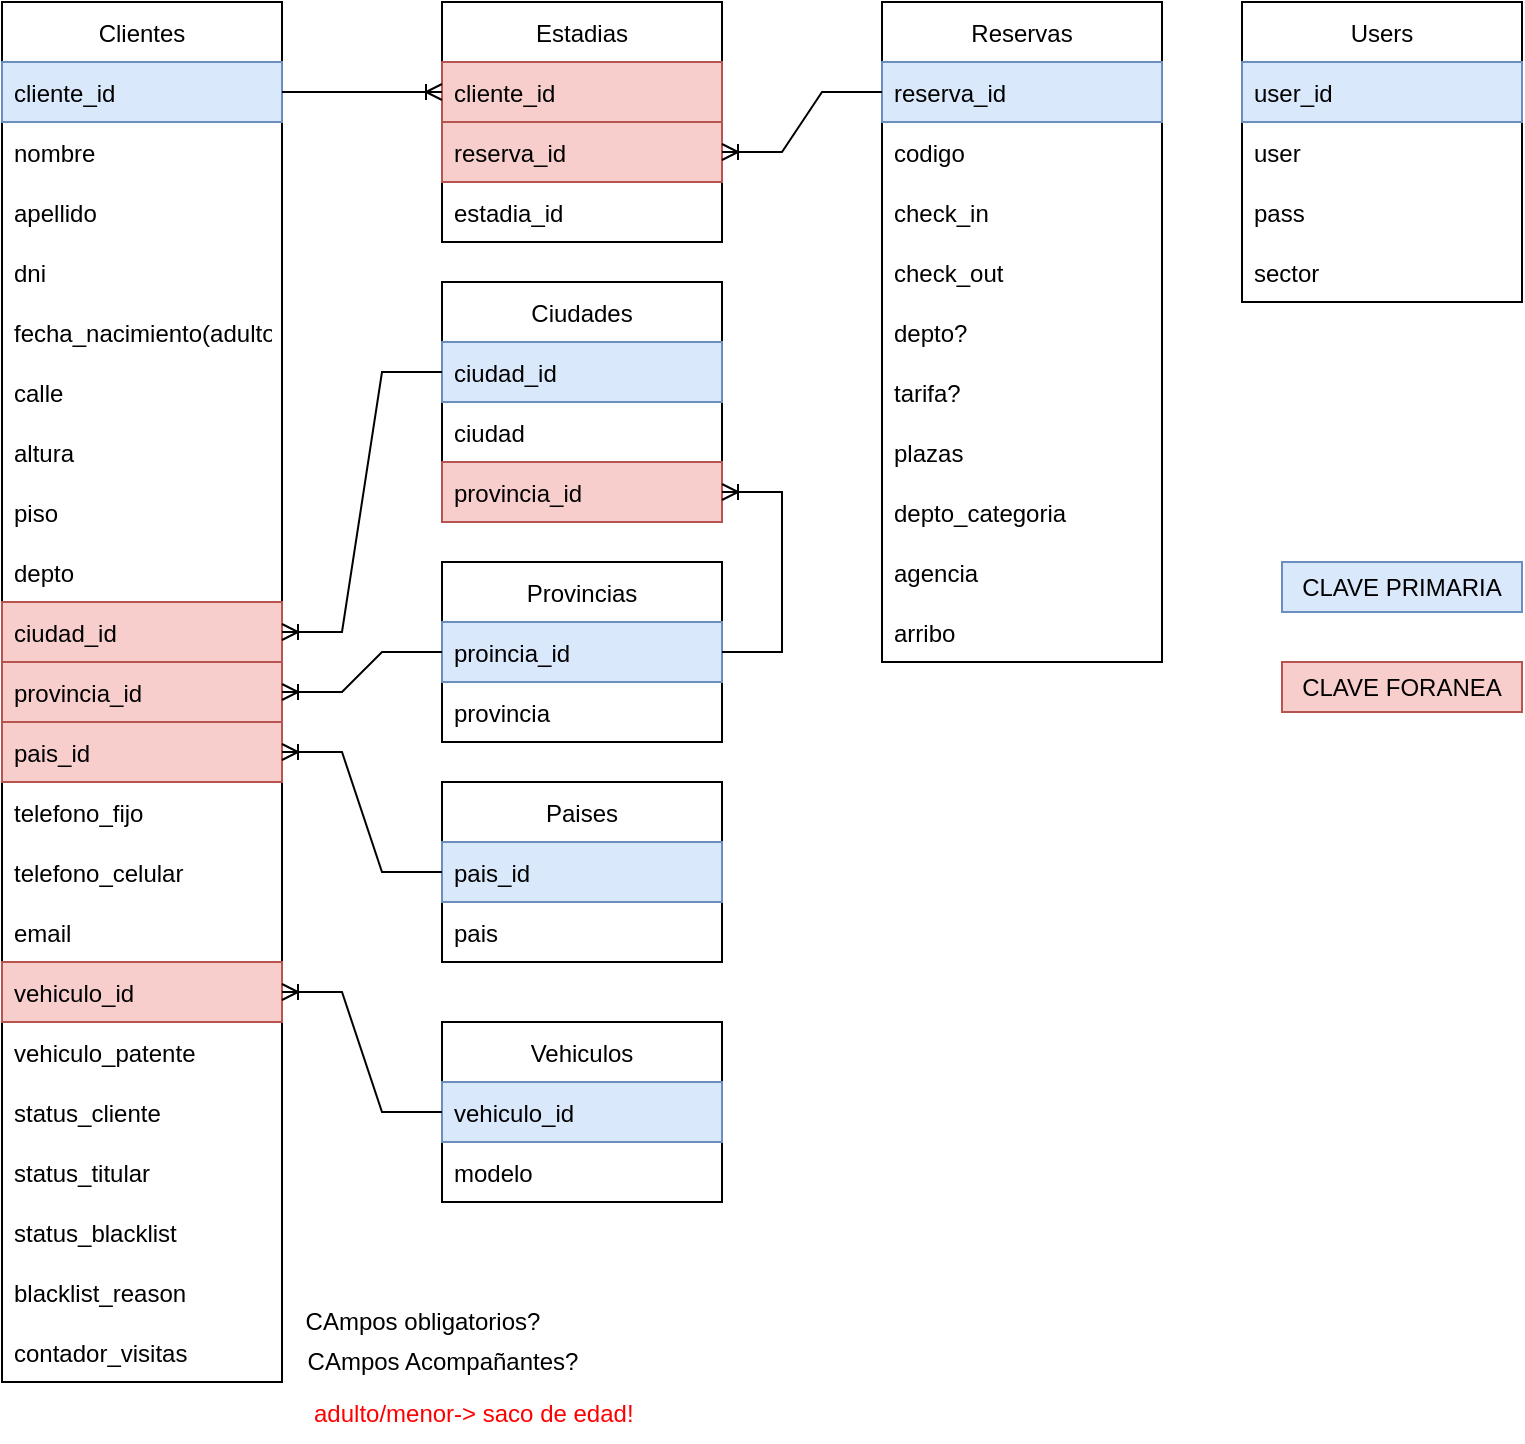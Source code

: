 <mxfile version="16.2.7" type="github" pages="4">
  <diagram id="3-4cgfK8jJckpKzX2dAv" name="DB">
    <mxGraphModel dx="1422" dy="757" grid="1" gridSize="10" guides="1" tooltips="1" connect="1" arrows="1" fold="1" page="1" pageScale="1" pageWidth="827" pageHeight="1169" math="0" shadow="0">
      <root>
        <mxCell id="U2Fqf7ln3tG26uPg-tsL-0" />
        <mxCell id="U2Fqf7ln3tG26uPg-tsL-1" parent="U2Fqf7ln3tG26uPg-tsL-0" />
        <mxCell id="U2Fqf7ln3tG26uPg-tsL-2" value="Users" style="swimlane;fontStyle=0;childLayout=stackLayout;horizontal=1;startSize=30;horizontalStack=0;resizeParent=1;resizeParentMax=0;resizeLast=0;collapsible=1;marginBottom=0;" vertex="1" parent="U2Fqf7ln3tG26uPg-tsL-1">
          <mxGeometry x="660" y="40" width="140" height="150" as="geometry" />
        </mxCell>
        <mxCell id="U2Fqf7ln3tG26uPg-tsL-3" value="user_id" style="text;strokeColor=#6c8ebf;fillColor=#dae8fc;align=left;verticalAlign=middle;spacingLeft=4;spacingRight=4;overflow=hidden;points=[[0,0.5],[1,0.5]];portConstraint=eastwest;rotatable=0;" vertex="1" parent="U2Fqf7ln3tG26uPg-tsL-2">
          <mxGeometry y="30" width="140" height="30" as="geometry" />
        </mxCell>
        <mxCell id="U2Fqf7ln3tG26uPg-tsL-4" value="user" style="text;strokeColor=none;fillColor=none;align=left;verticalAlign=middle;spacingLeft=4;spacingRight=4;overflow=hidden;points=[[0,0.5],[1,0.5]];portConstraint=eastwest;rotatable=0;" vertex="1" parent="U2Fqf7ln3tG26uPg-tsL-2">
          <mxGeometry y="60" width="140" height="30" as="geometry" />
        </mxCell>
        <mxCell id="U2Fqf7ln3tG26uPg-tsL-5" value="pass" style="text;strokeColor=none;fillColor=none;align=left;verticalAlign=middle;spacingLeft=4;spacingRight=4;overflow=hidden;points=[[0,0.5],[1,0.5]];portConstraint=eastwest;rotatable=0;" vertex="1" parent="U2Fqf7ln3tG26uPg-tsL-2">
          <mxGeometry y="90" width="140" height="30" as="geometry" />
        </mxCell>
        <mxCell id="U2Fqf7ln3tG26uPg-tsL-6" value="sector" style="text;strokeColor=none;fillColor=none;align=left;verticalAlign=middle;spacingLeft=4;spacingRight=4;overflow=hidden;points=[[0,0.5],[1,0.5]];portConstraint=eastwest;rotatable=0;" vertex="1" parent="U2Fqf7ln3tG26uPg-tsL-2">
          <mxGeometry y="120" width="140" height="30" as="geometry" />
        </mxCell>
        <mxCell id="U2Fqf7ln3tG26uPg-tsL-7" value="Reservas" style="swimlane;fontStyle=0;childLayout=stackLayout;horizontal=1;startSize=30;horizontalStack=0;resizeParent=1;resizeParentMax=0;resizeLast=0;collapsible=1;marginBottom=0;" vertex="1" parent="U2Fqf7ln3tG26uPg-tsL-1">
          <mxGeometry x="480" y="40" width="140" height="330" as="geometry" />
        </mxCell>
        <mxCell id="U2Fqf7ln3tG26uPg-tsL-8" value="reserva_id" style="text;strokeColor=#6c8ebf;fillColor=#dae8fc;align=left;verticalAlign=middle;spacingLeft=4;spacingRight=4;overflow=hidden;points=[[0,0.5],[1,0.5]];portConstraint=eastwest;rotatable=0;" vertex="1" parent="U2Fqf7ln3tG26uPg-tsL-7">
          <mxGeometry y="30" width="140" height="30" as="geometry" />
        </mxCell>
        <mxCell id="U2Fqf7ln3tG26uPg-tsL-9" value="codigo" style="text;strokeColor=none;fillColor=none;align=left;verticalAlign=middle;spacingLeft=4;spacingRight=4;overflow=hidden;points=[[0,0.5],[1,0.5]];portConstraint=eastwest;rotatable=0;" vertex="1" parent="U2Fqf7ln3tG26uPg-tsL-7">
          <mxGeometry y="60" width="140" height="30" as="geometry" />
        </mxCell>
        <mxCell id="U2Fqf7ln3tG26uPg-tsL-10" value="check_in" style="text;strokeColor=none;fillColor=none;align=left;verticalAlign=middle;spacingLeft=4;spacingRight=4;overflow=hidden;points=[[0,0.5],[1,0.5]];portConstraint=eastwest;rotatable=0;" vertex="1" parent="U2Fqf7ln3tG26uPg-tsL-7">
          <mxGeometry y="90" width="140" height="30" as="geometry" />
        </mxCell>
        <mxCell id="U2Fqf7ln3tG26uPg-tsL-11" value="check_out" style="text;strokeColor=none;fillColor=none;align=left;verticalAlign=middle;spacingLeft=4;spacingRight=4;overflow=hidden;points=[[0,0.5],[1,0.5]];portConstraint=eastwest;rotatable=0;" vertex="1" parent="U2Fqf7ln3tG26uPg-tsL-7">
          <mxGeometry y="120" width="140" height="30" as="geometry" />
        </mxCell>
        <mxCell id="U2Fqf7ln3tG26uPg-tsL-12" value="depto?" style="text;strokeColor=none;fillColor=none;align=left;verticalAlign=middle;spacingLeft=4;spacingRight=4;overflow=hidden;points=[[0,0.5],[1,0.5]];portConstraint=eastwest;rotatable=0;" vertex="1" parent="U2Fqf7ln3tG26uPg-tsL-7">
          <mxGeometry y="150" width="140" height="30" as="geometry" />
        </mxCell>
        <mxCell id="U2Fqf7ln3tG26uPg-tsL-13" value="tarifa?" style="text;strokeColor=none;fillColor=none;align=left;verticalAlign=middle;spacingLeft=4;spacingRight=4;overflow=hidden;points=[[0,0.5],[1,0.5]];portConstraint=eastwest;rotatable=0;" vertex="1" parent="U2Fqf7ln3tG26uPg-tsL-7">
          <mxGeometry y="180" width="140" height="30" as="geometry" />
        </mxCell>
        <mxCell id="U2Fqf7ln3tG26uPg-tsL-14" value="plazas" style="text;strokeColor=none;fillColor=none;align=left;verticalAlign=middle;spacingLeft=4;spacingRight=4;overflow=hidden;points=[[0,0.5],[1,0.5]];portConstraint=eastwest;rotatable=0;" vertex="1" parent="U2Fqf7ln3tG26uPg-tsL-7">
          <mxGeometry y="210" width="140" height="30" as="geometry" />
        </mxCell>
        <mxCell id="U2Fqf7ln3tG26uPg-tsL-15" value="depto_categoria" style="text;strokeColor=none;fillColor=none;align=left;verticalAlign=middle;spacingLeft=4;spacingRight=4;overflow=hidden;points=[[0,0.5],[1,0.5]];portConstraint=eastwest;rotatable=0;" vertex="1" parent="U2Fqf7ln3tG26uPg-tsL-7">
          <mxGeometry y="240" width="140" height="30" as="geometry" />
        </mxCell>
        <mxCell id="U2Fqf7ln3tG26uPg-tsL-16" value="agencia" style="text;strokeColor=none;fillColor=none;align=left;verticalAlign=middle;spacingLeft=4;spacingRight=4;overflow=hidden;points=[[0,0.5],[1,0.5]];portConstraint=eastwest;rotatable=0;" vertex="1" parent="U2Fqf7ln3tG26uPg-tsL-7">
          <mxGeometry y="270" width="140" height="30" as="geometry" />
        </mxCell>
        <mxCell id="U2Fqf7ln3tG26uPg-tsL-17" value="arribo" style="text;strokeColor=none;fillColor=none;align=left;verticalAlign=middle;spacingLeft=4;spacingRight=4;overflow=hidden;points=[[0,0.5],[1,0.5]];portConstraint=eastwest;rotatable=0;" vertex="1" parent="U2Fqf7ln3tG26uPg-tsL-7">
          <mxGeometry y="300" width="140" height="30" as="geometry" />
        </mxCell>
        <mxCell id="U2Fqf7ln3tG26uPg-tsL-18" value="Clientes" style="swimlane;fontStyle=0;childLayout=stackLayout;horizontal=1;startSize=30;horizontalStack=0;resizeParent=1;resizeParentMax=0;resizeLast=0;collapsible=1;marginBottom=0;" vertex="1" parent="U2Fqf7ln3tG26uPg-tsL-1">
          <mxGeometry x="40" y="40" width="140" height="690" as="geometry" />
        </mxCell>
        <mxCell id="U2Fqf7ln3tG26uPg-tsL-19" value="cliente_id" style="text;strokeColor=#6c8ebf;fillColor=#dae8fc;align=left;verticalAlign=middle;spacingLeft=4;spacingRight=4;overflow=hidden;points=[[0,0.5],[1,0.5]];portConstraint=eastwest;rotatable=0;" vertex="1" parent="U2Fqf7ln3tG26uPg-tsL-18">
          <mxGeometry y="30" width="140" height="30" as="geometry" />
        </mxCell>
        <mxCell id="U2Fqf7ln3tG26uPg-tsL-20" value="nombre" style="text;strokeColor=none;fillColor=none;align=left;verticalAlign=middle;spacingLeft=4;spacingRight=4;overflow=hidden;points=[[0,0.5],[1,0.5]];portConstraint=eastwest;rotatable=0;" vertex="1" parent="U2Fqf7ln3tG26uPg-tsL-18">
          <mxGeometry y="60" width="140" height="30" as="geometry" />
        </mxCell>
        <mxCell id="U2Fqf7ln3tG26uPg-tsL-21" value="apellido" style="text;strokeColor=none;fillColor=none;align=left;verticalAlign=middle;spacingLeft=4;spacingRight=4;overflow=hidden;points=[[0,0.5],[1,0.5]];portConstraint=eastwest;rotatable=0;" vertex="1" parent="U2Fqf7ln3tG26uPg-tsL-18">
          <mxGeometry y="90" width="140" height="30" as="geometry" />
        </mxCell>
        <mxCell id="U2Fqf7ln3tG26uPg-tsL-22" value="dni" style="text;strokeColor=none;fillColor=none;align=left;verticalAlign=middle;spacingLeft=4;spacingRight=4;overflow=hidden;points=[[0,0.5],[1,0.5]];portConstraint=eastwest;rotatable=0;" vertex="1" parent="U2Fqf7ln3tG26uPg-tsL-18">
          <mxGeometry y="120" width="140" height="30" as="geometry" />
        </mxCell>
        <mxCell id="U2Fqf7ln3tG26uPg-tsL-23" value="fecha_nacimiento(adulto/menor)" style="text;strokeColor=none;fillColor=none;align=left;verticalAlign=middle;spacingLeft=4;spacingRight=4;overflow=hidden;points=[[0,0.5],[1,0.5]];portConstraint=eastwest;rotatable=0;" vertex="1" parent="U2Fqf7ln3tG26uPg-tsL-18">
          <mxGeometry y="150" width="140" height="30" as="geometry" />
        </mxCell>
        <mxCell id="U2Fqf7ln3tG26uPg-tsL-24" value="calle" style="text;strokeColor=none;fillColor=none;align=left;verticalAlign=middle;spacingLeft=4;spacingRight=4;overflow=hidden;points=[[0,0.5],[1,0.5]];portConstraint=eastwest;rotatable=0;" vertex="1" parent="U2Fqf7ln3tG26uPg-tsL-18">
          <mxGeometry y="180" width="140" height="30" as="geometry" />
        </mxCell>
        <mxCell id="U2Fqf7ln3tG26uPg-tsL-25" value="altura" style="text;strokeColor=none;fillColor=none;align=left;verticalAlign=middle;spacingLeft=4;spacingRight=4;overflow=hidden;points=[[0,0.5],[1,0.5]];portConstraint=eastwest;rotatable=0;" vertex="1" parent="U2Fqf7ln3tG26uPg-tsL-18">
          <mxGeometry y="210" width="140" height="30" as="geometry" />
        </mxCell>
        <mxCell id="U2Fqf7ln3tG26uPg-tsL-26" value="piso" style="text;strokeColor=none;fillColor=none;align=left;verticalAlign=middle;spacingLeft=4;spacingRight=4;overflow=hidden;points=[[0,0.5],[1,0.5]];portConstraint=eastwest;rotatable=0;" vertex="1" parent="U2Fqf7ln3tG26uPg-tsL-18">
          <mxGeometry y="240" width="140" height="30" as="geometry" />
        </mxCell>
        <mxCell id="U2Fqf7ln3tG26uPg-tsL-27" value="depto" style="text;strokeColor=none;fillColor=none;align=left;verticalAlign=middle;spacingLeft=4;spacingRight=4;overflow=hidden;points=[[0,0.5],[1,0.5]];portConstraint=eastwest;rotatable=0;" vertex="1" parent="U2Fqf7ln3tG26uPg-tsL-18">
          <mxGeometry y="270" width="140" height="30" as="geometry" />
        </mxCell>
        <mxCell id="U2Fqf7ln3tG26uPg-tsL-28" value="ciudad_id" style="text;strokeColor=#b85450;fillColor=#f8cecc;align=left;verticalAlign=middle;spacingLeft=4;spacingRight=4;overflow=hidden;points=[[0,0.5],[1,0.5]];portConstraint=eastwest;rotatable=0;" vertex="1" parent="U2Fqf7ln3tG26uPg-tsL-18">
          <mxGeometry y="300" width="140" height="30" as="geometry" />
        </mxCell>
        <mxCell id="U2Fqf7ln3tG26uPg-tsL-29" value="provincia_id" style="text;strokeColor=#b85450;fillColor=#f8cecc;align=left;verticalAlign=middle;spacingLeft=4;spacingRight=4;overflow=hidden;points=[[0,0.5],[1,0.5]];portConstraint=eastwest;rotatable=0;" vertex="1" parent="U2Fqf7ln3tG26uPg-tsL-18">
          <mxGeometry y="330" width="140" height="30" as="geometry" />
        </mxCell>
        <mxCell id="U2Fqf7ln3tG26uPg-tsL-30" value="pais_id" style="text;strokeColor=#b85450;fillColor=#f8cecc;align=left;verticalAlign=middle;spacingLeft=4;spacingRight=4;overflow=hidden;points=[[0,0.5],[1,0.5]];portConstraint=eastwest;rotatable=0;" vertex="1" parent="U2Fqf7ln3tG26uPg-tsL-18">
          <mxGeometry y="360" width="140" height="30" as="geometry" />
        </mxCell>
        <mxCell id="U2Fqf7ln3tG26uPg-tsL-31" value="telefono_fijo" style="text;strokeColor=none;fillColor=none;align=left;verticalAlign=middle;spacingLeft=4;spacingRight=4;overflow=hidden;points=[[0,0.5],[1,0.5]];portConstraint=eastwest;rotatable=0;" vertex="1" parent="U2Fqf7ln3tG26uPg-tsL-18">
          <mxGeometry y="390" width="140" height="30" as="geometry" />
        </mxCell>
        <mxCell id="U2Fqf7ln3tG26uPg-tsL-32" value="telefono_celular" style="text;strokeColor=none;fillColor=none;align=left;verticalAlign=middle;spacingLeft=4;spacingRight=4;overflow=hidden;points=[[0,0.5],[1,0.5]];portConstraint=eastwest;rotatable=0;" vertex="1" parent="U2Fqf7ln3tG26uPg-tsL-18">
          <mxGeometry y="420" width="140" height="30" as="geometry" />
        </mxCell>
        <mxCell id="U2Fqf7ln3tG26uPg-tsL-33" value="email" style="text;strokeColor=none;fillColor=none;align=left;verticalAlign=middle;spacingLeft=4;spacingRight=4;overflow=hidden;points=[[0,0.5],[1,0.5]];portConstraint=eastwest;rotatable=0;" vertex="1" parent="U2Fqf7ln3tG26uPg-tsL-18">
          <mxGeometry y="450" width="140" height="30" as="geometry" />
        </mxCell>
        <mxCell id="U2Fqf7ln3tG26uPg-tsL-34" value="vehiculo_id" style="text;strokeColor=#b85450;fillColor=#f8cecc;align=left;verticalAlign=middle;spacingLeft=4;spacingRight=4;overflow=hidden;points=[[0,0.5],[1,0.5]];portConstraint=eastwest;rotatable=0;" vertex="1" parent="U2Fqf7ln3tG26uPg-tsL-18">
          <mxGeometry y="480" width="140" height="30" as="geometry" />
        </mxCell>
        <mxCell id="U2Fqf7ln3tG26uPg-tsL-35" value="vehiculo_patente" style="text;strokeColor=none;fillColor=none;align=left;verticalAlign=middle;spacingLeft=4;spacingRight=4;overflow=hidden;points=[[0,0.5],[1,0.5]];portConstraint=eastwest;rotatable=0;" vertex="1" parent="U2Fqf7ln3tG26uPg-tsL-18">
          <mxGeometry y="510" width="140" height="30" as="geometry" />
        </mxCell>
        <mxCell id="2wownA70u9_uN37aSLiX-1" value="status_cliente" style="text;strokeColor=none;fillColor=none;align=left;verticalAlign=middle;spacingLeft=4;spacingRight=4;overflow=hidden;points=[[0,0.5],[1,0.5]];portConstraint=eastwest;rotatable=0;fontColor=#000000;" vertex="1" parent="U2Fqf7ln3tG26uPg-tsL-18">
          <mxGeometry y="540" width="140" height="30" as="geometry" />
        </mxCell>
        <mxCell id="U2Fqf7ln3tG26uPg-tsL-36" value="status_titular" style="text;align=left;verticalAlign=middle;spacingLeft=4;spacingRight=4;overflow=hidden;points=[[0,0.5],[1,0.5]];portConstraint=eastwest;rotatable=0;fontColor=#000000;" vertex="1" parent="U2Fqf7ln3tG26uPg-tsL-18">
          <mxGeometry y="570" width="140" height="30" as="geometry" />
        </mxCell>
        <mxCell id="2wownA70u9_uN37aSLiX-2" value="status_blacklist" style="text;strokeColor=none;fillColor=none;align=left;verticalAlign=middle;spacingLeft=4;spacingRight=4;overflow=hidden;points=[[0,0.5],[1,0.5]];portConstraint=eastwest;rotatable=0;fontColor=#000000;" vertex="1" parent="U2Fqf7ln3tG26uPg-tsL-18">
          <mxGeometry y="600" width="140" height="30" as="geometry" />
        </mxCell>
        <mxCell id="2wownA70u9_uN37aSLiX-3" value="blacklist_reason" style="text;strokeColor=none;fillColor=none;align=left;verticalAlign=middle;spacingLeft=4;spacingRight=4;overflow=hidden;points=[[0,0.5],[1,0.5]];portConstraint=eastwest;rotatable=0;fontColor=#000000;" vertex="1" parent="U2Fqf7ln3tG26uPg-tsL-18">
          <mxGeometry y="630" width="140" height="30" as="geometry" />
        </mxCell>
        <mxCell id="U2Fqf7ln3tG26uPg-tsL-37" value="contador_visitas" style="text;strokeColor=none;fillColor=none;align=left;verticalAlign=middle;spacingLeft=4;spacingRight=4;overflow=hidden;points=[[0,0.5],[1,0.5]];portConstraint=eastwest;rotatable=0;fontColor=#000000;" vertex="1" parent="U2Fqf7ln3tG26uPg-tsL-18">
          <mxGeometry y="660" width="140" height="30" as="geometry" />
        </mxCell>
        <mxCell id="U2Fqf7ln3tG26uPg-tsL-38" value="Estadias" style="swimlane;fontStyle=0;childLayout=stackLayout;horizontal=1;startSize=30;horizontalStack=0;resizeParent=1;resizeParentMax=0;resizeLast=0;collapsible=1;marginBottom=0;" vertex="1" parent="U2Fqf7ln3tG26uPg-tsL-1">
          <mxGeometry x="260" y="40" width="140" height="120" as="geometry" />
        </mxCell>
        <mxCell id="U2Fqf7ln3tG26uPg-tsL-39" value="cliente_id" style="text;strokeColor=#b85450;fillColor=#f8cecc;align=left;verticalAlign=middle;spacingLeft=4;spacingRight=4;overflow=hidden;points=[[0,0.5],[1,0.5]];portConstraint=eastwest;rotatable=0;" vertex="1" parent="U2Fqf7ln3tG26uPg-tsL-38">
          <mxGeometry y="30" width="140" height="30" as="geometry" />
        </mxCell>
        <mxCell id="U2Fqf7ln3tG26uPg-tsL-40" value="reserva_id" style="text;strokeColor=#b85450;fillColor=#f8cecc;align=left;verticalAlign=middle;spacingLeft=4;spacingRight=4;overflow=hidden;points=[[0,0.5],[1,0.5]];portConstraint=eastwest;rotatable=0;" vertex="1" parent="U2Fqf7ln3tG26uPg-tsL-38">
          <mxGeometry y="60" width="140" height="30" as="geometry" />
        </mxCell>
        <mxCell id="U2Fqf7ln3tG26uPg-tsL-41" value="estadia_id" style="text;strokeColor=none;fillColor=none;align=left;verticalAlign=middle;spacingLeft=4;spacingRight=4;overflow=hidden;points=[[0,0.5],[1,0.5]];portConstraint=eastwest;rotatable=0;dashed=1;labelBorderColor=none;" vertex="1" parent="U2Fqf7ln3tG26uPg-tsL-38">
          <mxGeometry y="90" width="140" height="30" as="geometry" />
        </mxCell>
        <mxCell id="U2Fqf7ln3tG26uPg-tsL-42" value="" style="edgeStyle=entityRelationEdgeStyle;fontSize=12;html=1;endArrow=ERoneToMany;rounded=0;" edge="1" parent="U2Fqf7ln3tG26uPg-tsL-1" source="U2Fqf7ln3tG26uPg-tsL-8" target="U2Fqf7ln3tG26uPg-tsL-40">
          <mxGeometry width="100" height="100" relative="1" as="geometry">
            <mxPoint x="490" y="630" as="sourcePoint" />
            <mxPoint x="590" y="530" as="targetPoint" />
          </mxGeometry>
        </mxCell>
        <mxCell id="U2Fqf7ln3tG26uPg-tsL-43" value="" style="edgeStyle=entityRelationEdgeStyle;fontSize=12;html=1;endArrow=ERoneToMany;rounded=0;" edge="1" parent="U2Fqf7ln3tG26uPg-tsL-1" source="U2Fqf7ln3tG26uPg-tsL-19" target="U2Fqf7ln3tG26uPg-tsL-39">
          <mxGeometry width="100" height="100" relative="1" as="geometry">
            <mxPoint x="280" y="600" as="sourcePoint" />
            <mxPoint x="330" y="480" as="targetPoint" />
          </mxGeometry>
        </mxCell>
        <mxCell id="U2Fqf7ln3tG26uPg-tsL-44" value="Vehiculos" style="swimlane;fontStyle=0;childLayout=stackLayout;horizontal=1;startSize=30;horizontalStack=0;resizeParent=1;resizeParentMax=0;resizeLast=0;collapsible=1;marginBottom=0;labelBorderColor=none;fontColor=#000000;strokeColor=default;fillColor=none;" vertex="1" parent="U2Fqf7ln3tG26uPg-tsL-1">
          <mxGeometry x="260" y="550" width="140" height="90" as="geometry" />
        </mxCell>
        <mxCell id="U2Fqf7ln3tG26uPg-tsL-45" value="vehiculo_id" style="text;strokeColor=#6c8ebf;fillColor=#dae8fc;align=left;verticalAlign=middle;spacingLeft=4;spacingRight=4;overflow=hidden;points=[[0,0.5],[1,0.5]];portConstraint=eastwest;rotatable=0;labelBorderColor=none;" vertex="1" parent="U2Fqf7ln3tG26uPg-tsL-44">
          <mxGeometry y="30" width="140" height="30" as="geometry" />
        </mxCell>
        <mxCell id="U2Fqf7ln3tG26uPg-tsL-46" value="modelo" style="text;strokeColor=none;fillColor=none;align=left;verticalAlign=middle;spacingLeft=4;spacingRight=4;overflow=hidden;points=[[0,0.5],[1,0.5]];portConstraint=eastwest;rotatable=0;labelBorderColor=none;fontColor=#000000;" vertex="1" parent="U2Fqf7ln3tG26uPg-tsL-44">
          <mxGeometry y="60" width="140" height="30" as="geometry" />
        </mxCell>
        <mxCell id="U2Fqf7ln3tG26uPg-tsL-47" value="Paises" style="swimlane;fontStyle=0;childLayout=stackLayout;horizontal=1;startSize=30;horizontalStack=0;resizeParent=1;resizeParentMax=0;resizeLast=0;collapsible=1;marginBottom=0;labelBorderColor=none;fontColor=#000000;strokeColor=default;fillColor=none;" vertex="1" parent="U2Fqf7ln3tG26uPg-tsL-1">
          <mxGeometry x="260" y="430" width="140" height="90" as="geometry" />
        </mxCell>
        <mxCell id="U2Fqf7ln3tG26uPg-tsL-48" value="pais_id    " style="text;strokeColor=#6c8ebf;fillColor=#dae8fc;align=left;verticalAlign=middle;spacingLeft=4;spacingRight=4;overflow=hidden;points=[[0,0.5],[1,0.5]];portConstraint=eastwest;rotatable=0;labelBorderColor=none;" vertex="1" parent="U2Fqf7ln3tG26uPg-tsL-47">
          <mxGeometry y="30" width="140" height="30" as="geometry" />
        </mxCell>
        <mxCell id="U2Fqf7ln3tG26uPg-tsL-49" value="pais" style="text;strokeColor=none;fillColor=none;align=left;verticalAlign=middle;spacingLeft=4;spacingRight=4;overflow=hidden;points=[[0,0.5],[1,0.5]];portConstraint=eastwest;rotatable=0;labelBorderColor=none;fontColor=#000000;" vertex="1" parent="U2Fqf7ln3tG26uPg-tsL-47">
          <mxGeometry y="60" width="140" height="30" as="geometry" />
        </mxCell>
        <mxCell id="U2Fqf7ln3tG26uPg-tsL-50" value="Provincias" style="swimlane;fontStyle=0;childLayout=stackLayout;horizontal=1;startSize=30;horizontalStack=0;resizeParent=1;resizeParentMax=0;resizeLast=0;collapsible=1;marginBottom=0;labelBorderColor=none;fontColor=#000000;strokeColor=default;fillColor=none;" vertex="1" parent="U2Fqf7ln3tG26uPg-tsL-1">
          <mxGeometry x="260" y="320" width="140" height="90" as="geometry" />
        </mxCell>
        <mxCell id="U2Fqf7ln3tG26uPg-tsL-51" value="proincia_id" style="text;strokeColor=#6c8ebf;fillColor=#dae8fc;align=left;verticalAlign=middle;spacingLeft=4;spacingRight=4;overflow=hidden;points=[[0,0.5],[1,0.5]];portConstraint=eastwest;rotatable=0;labelBorderColor=none;" vertex="1" parent="U2Fqf7ln3tG26uPg-tsL-50">
          <mxGeometry y="30" width="140" height="30" as="geometry" />
        </mxCell>
        <mxCell id="U2Fqf7ln3tG26uPg-tsL-52" value="provincia" style="text;strokeColor=none;fillColor=none;align=left;verticalAlign=middle;spacingLeft=4;spacingRight=4;overflow=hidden;points=[[0,0.5],[1,0.5]];portConstraint=eastwest;rotatable=0;labelBorderColor=none;fontColor=#000000;" vertex="1" parent="U2Fqf7ln3tG26uPg-tsL-50">
          <mxGeometry y="60" width="140" height="30" as="geometry" />
        </mxCell>
        <mxCell id="U2Fqf7ln3tG26uPg-tsL-53" value="Ciudades" style="swimlane;fontStyle=0;childLayout=stackLayout;horizontal=1;startSize=30;horizontalStack=0;resizeParent=1;resizeParentMax=0;resizeLast=0;collapsible=1;marginBottom=0;labelBorderColor=none;fontColor=#000000;strokeColor=default;fillColor=none;" vertex="1" parent="U2Fqf7ln3tG26uPg-tsL-1">
          <mxGeometry x="260" y="180" width="140" height="120" as="geometry" />
        </mxCell>
        <mxCell id="U2Fqf7ln3tG26uPg-tsL-54" value="ciudad_id" style="text;strokeColor=#6c8ebf;fillColor=#dae8fc;align=left;verticalAlign=middle;spacingLeft=4;spacingRight=4;overflow=hidden;points=[[0,0.5],[1,0.5]];portConstraint=eastwest;rotatable=0;labelBorderColor=none;" vertex="1" parent="U2Fqf7ln3tG26uPg-tsL-53">
          <mxGeometry y="30" width="140" height="30" as="geometry" />
        </mxCell>
        <mxCell id="U2Fqf7ln3tG26uPg-tsL-55" value="ciudad" style="text;strokeColor=none;fillColor=none;align=left;verticalAlign=middle;spacingLeft=4;spacingRight=4;overflow=hidden;points=[[0,0.5],[1,0.5]];portConstraint=eastwest;rotatable=0;labelBorderColor=none;fontColor=#000000;" vertex="1" parent="U2Fqf7ln3tG26uPg-tsL-53">
          <mxGeometry y="60" width="140" height="30" as="geometry" />
        </mxCell>
        <mxCell id="U2Fqf7ln3tG26uPg-tsL-56" value="provincia_id" style="text;strokeColor=#b85450;fillColor=#f8cecc;align=left;verticalAlign=middle;spacingLeft=4;spacingRight=4;overflow=hidden;points=[[0,0.5],[1,0.5]];portConstraint=eastwest;rotatable=0;labelBorderColor=none;" vertex="1" parent="U2Fqf7ln3tG26uPg-tsL-53">
          <mxGeometry y="90" width="140" height="30" as="geometry" />
        </mxCell>
        <mxCell id="U2Fqf7ln3tG26uPg-tsL-57" value="" style="edgeStyle=entityRelationEdgeStyle;fontSize=12;html=1;endArrow=ERoneToMany;rounded=0;fontColor=#000000;" edge="1" parent="U2Fqf7ln3tG26uPg-tsL-1" source="U2Fqf7ln3tG26uPg-tsL-45" target="U2Fqf7ln3tG26uPg-tsL-34">
          <mxGeometry width="100" height="100" relative="1" as="geometry">
            <mxPoint x="500" y="620" as="sourcePoint" />
            <mxPoint x="220" y="630" as="targetPoint" />
          </mxGeometry>
        </mxCell>
        <mxCell id="U2Fqf7ln3tG26uPg-tsL-58" value="" style="edgeStyle=entityRelationEdgeStyle;fontSize=12;html=1;endArrow=ERoneToMany;rounded=0;fontColor=#000000;" edge="1" parent="U2Fqf7ln3tG26uPg-tsL-1" source="U2Fqf7ln3tG26uPg-tsL-54" target="U2Fqf7ln3tG26uPg-tsL-28">
          <mxGeometry width="100" height="100" relative="1" as="geometry">
            <mxPoint x="410" y="490" as="sourcePoint" />
            <mxPoint x="210" y="190" as="targetPoint" />
          </mxGeometry>
        </mxCell>
        <mxCell id="U2Fqf7ln3tG26uPg-tsL-59" value="" style="edgeStyle=entityRelationEdgeStyle;fontSize=12;html=1;endArrow=ERoneToMany;rounded=0;fontColor=#000000;" edge="1" parent="U2Fqf7ln3tG26uPg-tsL-1" source="U2Fqf7ln3tG26uPg-tsL-51" target="U2Fqf7ln3tG26uPg-tsL-29">
          <mxGeometry width="100" height="100" relative="1" as="geometry">
            <mxPoint x="420" y="500" as="sourcePoint" />
            <mxPoint x="520" y="400" as="targetPoint" />
          </mxGeometry>
        </mxCell>
        <mxCell id="U2Fqf7ln3tG26uPg-tsL-60" value="" style="edgeStyle=entityRelationEdgeStyle;fontSize=12;html=1;endArrow=ERoneToMany;rounded=0;fontColor=#000000;" edge="1" parent="U2Fqf7ln3tG26uPg-tsL-1" source="U2Fqf7ln3tG26uPg-tsL-48" target="U2Fqf7ln3tG26uPg-tsL-30">
          <mxGeometry width="100" height="100" relative="1" as="geometry">
            <mxPoint x="400" y="320" as="sourcePoint" />
            <mxPoint x="500" y="220" as="targetPoint" />
          </mxGeometry>
        </mxCell>
        <mxCell id="U2Fqf7ln3tG26uPg-tsL-61" value="" style="edgeStyle=entityRelationEdgeStyle;fontSize=12;html=1;endArrow=ERoneToMany;rounded=0;fontColor=#000000;" edge="1" parent="U2Fqf7ln3tG26uPg-tsL-1" source="U2Fqf7ln3tG26uPg-tsL-51" target="U2Fqf7ln3tG26uPg-tsL-56">
          <mxGeometry width="100" height="100" relative="1" as="geometry">
            <mxPoint x="414" y="490" as="sourcePoint" />
            <mxPoint x="514" y="390" as="targetPoint" />
          </mxGeometry>
        </mxCell>
        <mxCell id="U2Fqf7ln3tG26uPg-tsL-62" value="CLAVE PRIMARIA" style="rounded=0;whiteSpace=wrap;html=1;labelBorderColor=none;strokeColor=#6c8ebf;fillColor=#dae8fc;" vertex="1" parent="U2Fqf7ln3tG26uPg-tsL-1">
          <mxGeometry x="680" y="320" width="120" height="25" as="geometry" />
        </mxCell>
        <mxCell id="U2Fqf7ln3tG26uPg-tsL-63" value="CLAVE FORANEA" style="rounded=0;whiteSpace=wrap;html=1;labelBorderColor=none;strokeColor=#b85450;fillColor=#f8cecc;" vertex="1" parent="U2Fqf7ln3tG26uPg-tsL-1">
          <mxGeometry x="680" y="370" width="120" height="25" as="geometry" />
        </mxCell>
        <mxCell id="IUY_ys3q2TA0QobvPPys-0" value="&lt;div&gt;CAmpos obligatorios?&lt;/div&gt;" style="text;html=1;align=center;verticalAlign=middle;resizable=0;points=[];autosize=1;strokeColor=none;fillColor=none;fontColor=#000000;" vertex="1" parent="U2Fqf7ln3tG26uPg-tsL-1">
          <mxGeometry x="185" y="690" width="130" height="20" as="geometry" />
        </mxCell>
        <mxCell id="IUY_ys3q2TA0QobvPPys-1" value="&lt;div&gt;CAmpos Acompañantes?&lt;br&gt;&lt;/div&gt;" style="text;html=1;align=center;verticalAlign=middle;resizable=0;points=[];autosize=1;strokeColor=none;fillColor=none;fontColor=#000000;" vertex="1" parent="U2Fqf7ln3tG26uPg-tsL-1">
          <mxGeometry x="185" y="710" width="150" height="20" as="geometry" />
        </mxCell>
        <mxCell id="2wownA70u9_uN37aSLiX-0" value="adulto/menor-&gt; saco de edad!" style="text;strokeColor=none;fillColor=none;align=left;verticalAlign=middle;spacingLeft=4;spacingRight=4;overflow=hidden;points=[[0,0.5],[1,0.5]];portConstraint=eastwest;rotatable=0;fontColor=#FF0000;" vertex="1" parent="U2Fqf7ln3tG26uPg-tsL-1">
          <mxGeometry x="190" y="730" width="200" height="30" as="geometry" />
        </mxCell>
      </root>
    </mxGraphModel>
  </diagram>
  <diagram name="Front End App" id="sKacIuFQmuv5A8hcMuID">
    <mxGraphModel dx="1422" dy="757" grid="1" gridSize="10" guides="1" tooltips="1" connect="1" arrows="1" fold="1" page="1" pageScale="1" pageWidth="827" pageHeight="1169" math="0" shadow="0">
      <root>
        <mxCell id="G8T6By8fVg4Vy6mgL6_T-0" />
        <mxCell id="G8T6By8fVg4Vy6mgL6_T-1" parent="G8T6By8fVg4Vy6mgL6_T-0" />
        <mxCell id="G8T6By8fVg4Vy6mgL6_T-44" style="edgeStyle=orthogonalEdgeStyle;rounded=0;orthogonalLoop=1;jettySize=auto;html=1;exitX=0.5;exitY=1;exitDx=0;exitDy=0;entryX=0.5;entryY=0;entryDx=0;entryDy=0;" edge="1" parent="G8T6By8fVg4Vy6mgL6_T-1" source="G8T6By8fVg4Vy6mgL6_T-4" target="G8T6By8fVg4Vy6mgL6_T-10">
          <mxGeometry relative="1" as="geometry" />
        </mxCell>
        <mxCell id="G8T6By8fVg4Vy6mgL6_T-47" style="edgeStyle=orthogonalEdgeStyle;rounded=0;orthogonalLoop=1;jettySize=auto;html=1;" edge="1" parent="G8T6By8fVg4Vy6mgL6_T-1" source="G8T6By8fVg4Vy6mgL6_T-4">
          <mxGeometry relative="1" as="geometry">
            <mxPoint x="419" y="90" as="targetPoint" />
            <Array as="points">
              <mxPoint x="260" y="165" />
              <mxPoint x="260" y="100" />
            </Array>
          </mxGeometry>
        </mxCell>
        <mxCell id="G8T6By8fVg4Vy6mgL6_T-4" value="&lt;div&gt;User:Cod.Rva&lt;/div&gt;&lt;div&gt;Pass: Apellido&lt;br&gt;&lt;/div&gt;" style="rhombus;whiteSpace=wrap;html=1;" vertex="1" parent="G8T6By8fVg4Vy6mgL6_T-1">
          <mxGeometry x="363.5" y="110" width="111" height="110" as="geometry" />
        </mxCell>
        <mxCell id="G8T6By8fVg4Vy6mgL6_T-43" style="edgeStyle=orthogonalEdgeStyle;rounded=0;orthogonalLoop=1;jettySize=auto;html=1;exitX=0.5;exitY=1;exitDx=0;exitDy=0;entryX=0.5;entryY=0;entryDx=0;entryDy=0;" edge="1" parent="G8T6By8fVg4Vy6mgL6_T-1" source="G8T6By8fVg4Vy6mgL6_T-7" target="G8T6By8fVg4Vy6mgL6_T-4">
          <mxGeometry relative="1" as="geometry" />
        </mxCell>
        <mxCell id="G8T6By8fVg4Vy6mgL6_T-7" value="START" style="rounded=1;whiteSpace=wrap;html=1;" vertex="1" parent="G8T6By8fVg4Vy6mgL6_T-1">
          <mxGeometry x="360" y="20" width="120" height="30" as="geometry" />
        </mxCell>
        <mxCell id="G8T6By8fVg4Vy6mgL6_T-36" style="edgeStyle=orthogonalEdgeStyle;rounded=0;orthogonalLoop=1;jettySize=auto;html=1;" edge="1" parent="G8T6By8fVg4Vy6mgL6_T-1" source="G8T6By8fVg4Vy6mgL6_T-10">
          <mxGeometry relative="1" as="geometry">
            <mxPoint x="310" y="350" as="targetPoint" />
          </mxGeometry>
        </mxCell>
        <mxCell id="G8T6By8fVg4Vy6mgL6_T-41" style="edgeStyle=orthogonalEdgeStyle;rounded=0;orthogonalLoop=1;jettySize=auto;html=1;entryX=0.62;entryY=0;entryDx=0;entryDy=0;entryPerimeter=0;exitX=1;exitY=0.5;exitDx=0;exitDy=0;" edge="1" parent="G8T6By8fVg4Vy6mgL6_T-1" source="G8T6By8fVg4Vy6mgL6_T-10" target="G8T6By8fVg4Vy6mgL6_T-40">
          <mxGeometry relative="1" as="geometry" />
        </mxCell>
        <mxCell id="G8T6By8fVg4Vy6mgL6_T-10" value="&lt;div&gt;Hola &quot;NOMBRE&quot;&lt;/div&gt;&lt;div&gt;1era vez?&lt;br&gt;&lt;/div&gt;" style="rhombus;whiteSpace=wrap;html=1;" vertex="1" parent="G8T6By8fVg4Vy6mgL6_T-1">
          <mxGeometry x="364.5" y="240" width="110" height="100" as="geometry" />
        </mxCell>
        <mxCell id="G8T6By8fVg4Vy6mgL6_T-13" value="N" style="text;html=1;align=center;verticalAlign=middle;resizable=0;points=[];autosize=1;strokeColor=none;fillColor=none;" vertex="1" parent="G8T6By8fVg4Vy6mgL6_T-1">
          <mxGeometry x="480" y="315" width="20" height="20" as="geometry" />
        </mxCell>
        <mxCell id="G8T6By8fVg4Vy6mgL6_T-14" value="N" style="text;html=1;align=center;verticalAlign=middle;resizable=0;points=[];autosize=1;strokeColor=none;fillColor=none;" vertex="1" parent="G8T6By8fVg4Vy6mgL6_T-1">
          <mxGeometry x="280" y="130" width="20" height="20" as="geometry" />
        </mxCell>
        <mxCell id="G8T6By8fVg4Vy6mgL6_T-39" style="edgeStyle=orthogonalEdgeStyle;rounded=0;orthogonalLoop=1;jettySize=auto;html=1;entryX=0;entryY=0.5;entryDx=0;entryDy=0;" edge="1" parent="G8T6By8fVg4Vy6mgL6_T-1" source="G8T6By8fVg4Vy6mgL6_T-16" target="G8T6By8fVg4Vy6mgL6_T-20">
          <mxGeometry relative="1" as="geometry">
            <Array as="points">
              <mxPoint x="305" y="470" />
            </Array>
          </mxGeometry>
        </mxCell>
        <mxCell id="G8T6By8fVg4Vy6mgL6_T-16" value="&lt;div&gt;Form:&lt;/div&gt;&lt;div&gt;Personal Data&lt;br&gt;&lt;/div&gt;" style="shape=parallelogram;perimeter=parallelogramPerimeter;whiteSpace=wrap;html=1;fixedSize=1;" vertex="1" parent="G8T6By8fVg4Vy6mgL6_T-1">
          <mxGeometry x="244.5" y="350" width="120" height="40" as="geometry" />
        </mxCell>
        <mxCell id="G8T6By8fVg4Vy6mgL6_T-17" value="Y" style="text;html=1;align=center;verticalAlign=middle;resizable=0;points=[];autosize=1;strokeColor=none;fillColor=none;" vertex="1" parent="G8T6By8fVg4Vy6mgL6_T-1">
          <mxGeometry x="320" y="300" width="20" height="20" as="geometry" />
        </mxCell>
        <mxCell id="G8T6By8fVg4Vy6mgL6_T-18" value="Y" style="text;html=1;align=center;verticalAlign=middle;resizable=0;points=[];autosize=1;strokeColor=none;fillColor=none;" vertex="1" parent="G8T6By8fVg4Vy6mgL6_T-1">
          <mxGeometry x="434.5" y="220" width="20" height="20" as="geometry" />
        </mxCell>
        <mxCell id="G8T6By8fVg4Vy6mgL6_T-19" style="edgeStyle=orthogonalEdgeStyle;rounded=0;orthogonalLoop=1;jettySize=auto;html=1;" edge="1" parent="G8T6By8fVg4Vy6mgL6_T-1" source="G8T6By8fVg4Vy6mgL6_T-20" target="G8T6By8fVg4Vy6mgL6_T-28">
          <mxGeometry relative="1" as="geometry" />
        </mxCell>
        <mxCell id="G8T6By8fVg4Vy6mgL6_T-20" value="&lt;div&gt;Form:&lt;/div&gt;&lt;div&gt;Acompañantes&lt;br&gt;&lt;/div&gt;" style="shape=parallelogram;perimeter=parallelogramPerimeter;whiteSpace=wrap;html=1;fixedSize=1;" vertex="1" parent="G8T6By8fVg4Vy6mgL6_T-1">
          <mxGeometry x="334.5" y="450" width="120" height="40" as="geometry" />
        </mxCell>
        <mxCell id="G8T6By8fVg4Vy6mgL6_T-21" style="edgeStyle=orthogonalEdgeStyle;rounded=0;orthogonalLoop=1;jettySize=auto;html=1;entryX=0.5;entryY=0;entryDx=0;entryDy=0;" edge="1" parent="G8T6By8fVg4Vy6mgL6_T-1" source="G8T6By8fVg4Vy6mgL6_T-22" target="G8T6By8fVg4Vy6mgL6_T-24">
          <mxGeometry relative="1" as="geometry" />
        </mxCell>
        <mxCell id="G8T6By8fVg4Vy6mgL6_T-22" value="&lt;div&gt;Display:&lt;/div&gt;&lt;div&gt;Informacion Reserva&lt;br&gt;&lt;/div&gt;" style="shape=parallelogram;perimeter=parallelogramPerimeter;whiteSpace=wrap;html=1;fixedSize=1;" vertex="1" parent="G8T6By8fVg4Vy6mgL6_T-1">
          <mxGeometry x="314.5" y="734.5" width="160" height="50" as="geometry" />
        </mxCell>
        <mxCell id="G8T6By8fVg4Vy6mgL6_T-23" style="edgeStyle=orthogonalEdgeStyle;rounded=0;orthogonalLoop=1;jettySize=auto;html=1;exitX=0.5;exitY=1;exitDx=0;exitDy=0;" edge="1" parent="G8T6By8fVg4Vy6mgL6_T-1" source="G8T6By8fVg4Vy6mgL6_T-24" target="G8T6By8fVg4Vy6mgL6_T-26">
          <mxGeometry relative="1" as="geometry" />
        </mxCell>
        <mxCell id="G8T6By8fVg4Vy6mgL6_T-24" value="&lt;div&gt;Display:&lt;/div&gt;&lt;div&gt;Servicios incluidos&lt;br&gt;&lt;/div&gt;" style="shape=parallelogram;perimeter=parallelogramPerimeter;whiteSpace=wrap;html=1;fixedSize=1;" vertex="1" parent="G8T6By8fVg4Vy6mgL6_T-1">
          <mxGeometry x="314.5" y="820" width="160" height="50" as="geometry" />
        </mxCell>
        <mxCell id="G8T6By8fVg4Vy6mgL6_T-25" style="edgeStyle=orthogonalEdgeStyle;rounded=0;orthogonalLoop=1;jettySize=auto;html=1;" edge="1" parent="G8T6By8fVg4Vy6mgL6_T-1" source="G8T6By8fVg4Vy6mgL6_T-26" target="G8T6By8fVg4Vy6mgL6_T-31">
          <mxGeometry relative="1" as="geometry" />
        </mxCell>
        <mxCell id="G8T6By8fVg4Vy6mgL6_T-26" value="&lt;div&gt;Aceptacion&lt;/div&gt;&lt;div&gt;Terminos y condiciones&lt;br&gt;&lt;/div&gt;" style="shape=parallelogram;perimeter=parallelogramPerimeter;whiteSpace=wrap;html=1;fixedSize=1;" vertex="1" parent="G8T6By8fVg4Vy6mgL6_T-1">
          <mxGeometry x="314.5" y="900" width="160" height="50" as="geometry" />
        </mxCell>
        <mxCell id="G8T6By8fVg4Vy6mgL6_T-27" style="edgeStyle=orthogonalEdgeStyle;rounded=0;orthogonalLoop=1;jettySize=auto;html=1;exitX=0.5;exitY=1;exitDx=0;exitDy=0;" edge="1" parent="G8T6By8fVg4Vy6mgL6_T-1" source="G8T6By8fVg4Vy6mgL6_T-28" target="G8T6By8fVg4Vy6mgL6_T-30">
          <mxGeometry relative="1" as="geometry" />
        </mxCell>
        <mxCell id="G8T6By8fVg4Vy6mgL6_T-28" value="&lt;div&gt;Form:&lt;/div&gt;&lt;div&gt;Vehiculo&lt;br&gt;&lt;/div&gt;" style="shape=parallelogram;perimeter=parallelogramPerimeter;whiteSpace=wrap;html=1;fixedSize=1;" vertex="1" parent="G8T6By8fVg4Vy6mgL6_T-1">
          <mxGeometry x="334.5" y="590" width="120" height="40" as="geometry" />
        </mxCell>
        <mxCell id="G8T6By8fVg4Vy6mgL6_T-29" style="edgeStyle=orthogonalEdgeStyle;rounded=0;orthogonalLoop=1;jettySize=auto;html=1;entryX=0.5;entryY=0;entryDx=0;entryDy=0;" edge="1" parent="G8T6By8fVg4Vy6mgL6_T-1" source="G8T6By8fVg4Vy6mgL6_T-30" target="G8T6By8fVg4Vy6mgL6_T-22">
          <mxGeometry relative="1" as="geometry" />
        </mxCell>
        <mxCell id="G8T6By8fVg4Vy6mgL6_T-30" value="&lt;div&gt;Form:&lt;/div&gt;&lt;div&gt;Varios&lt;br&gt;&lt;/div&gt;" style="shape=parallelogram;perimeter=parallelogramPerimeter;whiteSpace=wrap;html=1;fixedSize=1;" vertex="1" parent="G8T6By8fVg4Vy6mgL6_T-1">
          <mxGeometry x="334.5" y="660" width="120" height="40" as="geometry" />
        </mxCell>
        <mxCell id="G8T6By8fVg4Vy6mgL6_T-31" value="END" style="rounded=1;whiteSpace=wrap;html=1;" vertex="1" parent="G8T6By8fVg4Vy6mgL6_T-1">
          <mxGeometry x="334.5" y="980" width="120" height="30" as="geometry" />
        </mxCell>
        <mxCell id="G8T6By8fVg4Vy6mgL6_T-32" value="FRONT-END" style="rounded=0;whiteSpace=wrap;html=1;fillColor=#f8cecc;strokeColor=#b85450;" vertex="1" parent="G8T6By8fVg4Vy6mgL6_T-1">
          <mxGeometry x="40" y="40" width="120" height="40" as="geometry" />
        </mxCell>
        <mxCell id="G8T6By8fVg4Vy6mgL6_T-37" style="edgeStyle=orthogonalEdgeStyle;rounded=0;orthogonalLoop=1;jettySize=auto;html=1;exitX=0.5;exitY=1;exitDx=0;exitDy=0;" edge="1" parent="G8T6By8fVg4Vy6mgL6_T-1" source="G8T6By8fVg4Vy6mgL6_T-16" target="G8T6By8fVg4Vy6mgL6_T-16">
          <mxGeometry relative="1" as="geometry" />
        </mxCell>
        <mxCell id="G8T6By8fVg4Vy6mgL6_T-42" style="edgeStyle=orthogonalEdgeStyle;rounded=0;orthogonalLoop=1;jettySize=auto;html=1;exitX=0.5;exitY=1;exitDx=0;exitDy=0;" edge="1" parent="G8T6By8fVg4Vy6mgL6_T-1" source="G8T6By8fVg4Vy6mgL6_T-40">
          <mxGeometry relative="1" as="geometry">
            <mxPoint x="450" y="470" as="targetPoint" />
            <Array as="points">
              <mxPoint x="520" y="470" />
              <mxPoint x="441" y="470" />
            </Array>
          </mxGeometry>
        </mxCell>
        <mxCell id="G8T6By8fVg4Vy6mgL6_T-40" value="&lt;div&gt;DB Read&lt;/div&gt;&lt;div&gt;Cliente&lt;/div&gt;" style="shape=dataStorage;whiteSpace=wrap;html=1;fixedSize=1;" vertex="1" parent="G8T6By8fVg4Vy6mgL6_T-1">
          <mxGeometry x="470" y="350" width="100" height="50" as="geometry" />
        </mxCell>
      </root>
    </mxGraphModel>
  </diagram>
  <diagram id="APPnGbGLteVzol8DwTJb" name="Back End RVAS">
    <mxGraphModel dx="1422" dy="757" grid="1" gridSize="10" guides="1" tooltips="1" connect="1" arrows="1" fold="1" page="1" pageScale="1" pageWidth="827" pageHeight="1169" math="0" shadow="0">
      <root>
        <mxCell id="rAPU_y3ZgBqYfRfRI0ho-0" />
        <mxCell id="rAPU_y3ZgBqYfRfRI0ho-1" parent="rAPU_y3ZgBqYfRfRI0ho-0" />
        <mxCell id="sNUg1SrEgOX11lBZGNVr-0" style="edgeStyle=orthogonalEdgeStyle;rounded=0;orthogonalLoop=1;jettySize=auto;html=1;entryX=0.5;entryY=0;entryDx=0;entryDy=0;" edge="1" parent="rAPU_y3ZgBqYfRfRI0ho-1" source="sNUg1SrEgOX11lBZGNVr-1" target="sNUg1SrEgOX11lBZGNVr-4">
          <mxGeometry relative="1" as="geometry" />
        </mxCell>
        <mxCell id="sNUg1SrEgOX11lBZGNVr-1" value="START" style="rounded=1;whiteSpace=wrap;html=1;" vertex="1" parent="rAPU_y3ZgBqYfRfRI0ho-1">
          <mxGeometry x="354" y="10" width="120" height="30" as="geometry" />
        </mxCell>
        <mxCell id="sNUg1SrEgOX11lBZGNVr-2" style="edgeStyle=orthogonalEdgeStyle;rounded=0;orthogonalLoop=1;jettySize=auto;html=1;" edge="1" parent="rAPU_y3ZgBqYfRfRI0ho-1" source="sNUg1SrEgOX11lBZGNVr-4" target="sNUg1SrEgOX11lBZGNVr-6">
          <mxGeometry relative="1" as="geometry" />
        </mxCell>
        <mxCell id="sNUg1SrEgOX11lBZGNVr-3" style="edgeStyle=orthogonalEdgeStyle;rounded=0;orthogonalLoop=1;jettySize=auto;html=1;exitX=0;exitY=0.5;exitDx=0;exitDy=0;" edge="1" parent="rAPU_y3ZgBqYfRfRI0ho-1" source="sNUg1SrEgOX11lBZGNVr-4">
          <mxGeometry relative="1" as="geometry">
            <mxPoint x="410" y="60" as="targetPoint" />
            <Array as="points">
              <mxPoint x="310" y="145" />
              <mxPoint x="310" y="60" />
            </Array>
          </mxGeometry>
        </mxCell>
        <mxCell id="sNUg1SrEgOX11lBZGNVr-4" value="&lt;div&gt;User: Usuario&lt;/div&gt;&lt;div&gt;Pass: Password&lt;/div&gt;" style="rhombus;whiteSpace=wrap;html=1;" vertex="1" parent="rAPU_y3ZgBqYfRfRI0ho-1">
          <mxGeometry x="356" y="90" width="116" height="110" as="geometry" />
        </mxCell>
        <mxCell id="sNUg1SrEgOX11lBZGNVr-5" style="edgeStyle=orthogonalEdgeStyle;rounded=0;orthogonalLoop=1;jettySize=auto;html=1;exitX=0.5;exitY=1;exitDx=0;exitDy=0;entryX=0.5;entryY=0;entryDx=0;entryDy=0;" edge="1" parent="rAPU_y3ZgBqYfRfRI0ho-1" source="sNUg1SrEgOX11lBZGNVr-6" target="sNUg1SrEgOX11lBZGNVr-9">
          <mxGeometry relative="1" as="geometry" />
        </mxCell>
        <mxCell id="sNUg1SrEgOX11lBZGNVr-6" value="&lt;div&gt;Carga:&lt;/div&gt;&lt;div&gt;Reservas Hoy&lt;br&gt;&lt;/div&gt;" style="shape=parallelogram;perimeter=parallelogramPerimeter;whiteSpace=wrap;html=1;fixedSize=1;" vertex="1" parent="rAPU_y3ZgBqYfRfRI0ho-1">
          <mxGeometry x="354" y="240" width="120" height="60" as="geometry" />
        </mxCell>
        <mxCell id="sNUg1SrEgOX11lBZGNVr-7" style="edgeStyle=orthogonalEdgeStyle;rounded=0;orthogonalLoop=1;jettySize=auto;html=1;exitX=1;exitY=0.5;exitDx=0;exitDy=0;" edge="1" parent="rAPU_y3ZgBqYfRfRI0ho-1" source="sNUg1SrEgOX11lBZGNVr-9" target="sNUg1SrEgOX11lBZGNVr-11">
          <mxGeometry relative="1" as="geometry" />
        </mxCell>
        <mxCell id="sNUg1SrEgOX11lBZGNVr-8" style="edgeStyle=orthogonalEdgeStyle;rounded=0;orthogonalLoop=1;jettySize=auto;html=1;exitX=0;exitY=0.5;exitDx=0;exitDy=0;" edge="1" parent="rAPU_y3ZgBqYfRfRI0ho-1" source="sNUg1SrEgOX11lBZGNVr-9">
          <mxGeometry relative="1" as="geometry">
            <mxPoint x="290" y="460" as="targetPoint" />
          </mxGeometry>
        </mxCell>
        <mxCell id="sNUg1SrEgOX11lBZGNVr-9" value="&lt;div&gt;if&lt;/div&gt;&lt;div&gt;exists&lt;br&gt;&lt;/div&gt;&lt;div&gt;Hoy&lt;br&gt;&lt;/div&gt;" style="rhombus;whiteSpace=wrap;html=1;" vertex="1" parent="rAPU_y3ZgBqYfRfRI0ho-1">
          <mxGeometry x="374" y="350" width="80" height="80" as="geometry" />
        </mxCell>
        <mxCell id="h0-ULyFMCSTvLDgaK0VF-2" style="edgeStyle=orthogonalEdgeStyle;rounded=0;orthogonalLoop=1;jettySize=auto;html=1;exitX=0.5;exitY=1;exitDx=0;exitDy=0;entryX=0;entryY=0.75;entryDx=0;entryDy=0;" edge="1" parent="rAPU_y3ZgBqYfRfRI0ho-1" source="sNUg1SrEgOX11lBZGNVr-10" target="h0-ULyFMCSTvLDgaK0VF-1">
          <mxGeometry relative="1" as="geometry" />
        </mxCell>
        <mxCell id="sNUg1SrEgOX11lBZGNVr-10" value="&lt;div&gt;Create&lt;/div&gt;&lt;div&gt;Reserva&lt;br&gt;&lt;/div&gt;" style="shape=parallelogram;perimeter=parallelogramPerimeter;whiteSpace=wrap;html=1;fixedSize=1;" vertex="1" parent="rAPU_y3ZgBqYfRfRI0ho-1">
          <mxGeometry x="230" y="585" width="120" height="60" as="geometry" />
        </mxCell>
        <mxCell id="h0-ULyFMCSTvLDgaK0VF-3" style="edgeStyle=orthogonalEdgeStyle;rounded=0;orthogonalLoop=1;jettySize=auto;html=1;entryX=0.583;entryY=0.033;entryDx=0;entryDy=0;entryPerimeter=0;" edge="1" parent="rAPU_y3ZgBqYfRfRI0ho-1" source="sNUg1SrEgOX11lBZGNVr-11" target="h0-ULyFMCSTvLDgaK0VF-1">
          <mxGeometry relative="1" as="geometry" />
        </mxCell>
        <mxCell id="sNUg1SrEgOX11lBZGNVr-11" value="Update" style="shape=parallelogram;perimeter=parallelogramPerimeter;whiteSpace=wrap;html=1;fixedSize=1;" vertex="1" parent="rAPU_y3ZgBqYfRfRI0ho-1">
          <mxGeometry x="460" y="470" width="120" height="60" as="geometry" />
        </mxCell>
        <mxCell id="sNUg1SrEgOX11lBZGNVr-12" value="Y" style="text;html=1;align=center;verticalAlign=middle;resizable=0;points=[];autosize=1;strokeColor=none;fillColor=none;" vertex="1" parent="rAPU_y3ZgBqYfRfRI0ho-1">
          <mxGeometry x="474" y="360" width="20" height="20" as="geometry" />
        </mxCell>
        <mxCell id="sNUg1SrEgOX11lBZGNVr-13" value="N" style="text;html=1;align=center;verticalAlign=middle;resizable=0;points=[];autosize=1;strokeColor=none;fillColor=none;" vertex="1" parent="rAPU_y3ZgBqYfRfRI0ho-1">
          <mxGeometry x="300" y="370" width="20" height="20" as="geometry" />
        </mxCell>
        <mxCell id="sNUg1SrEgOX11lBZGNVr-14" style="edgeStyle=orthogonalEdgeStyle;rounded=0;orthogonalLoop=1;jettySize=auto;html=1;exitX=1;exitY=0.5;exitDx=0;exitDy=0;entryX=0;entryY=0.5;entryDx=0;entryDy=0;" edge="1" parent="rAPU_y3ZgBqYfRfRI0ho-1" source="sNUg1SrEgOX11lBZGNVr-16" target="sNUg1SrEgOX11lBZGNVr-11">
          <mxGeometry relative="1" as="geometry" />
        </mxCell>
        <mxCell id="sNUg1SrEgOX11lBZGNVr-15" style="edgeStyle=orthogonalEdgeStyle;rounded=0;orthogonalLoop=1;jettySize=auto;html=1;entryX=0.5;entryY=0;entryDx=0;entryDy=0;" edge="1" parent="rAPU_y3ZgBqYfRfRI0ho-1" source="sNUg1SrEgOX11lBZGNVr-16" target="sNUg1SrEgOX11lBZGNVr-10">
          <mxGeometry relative="1" as="geometry" />
        </mxCell>
        <mxCell id="sNUg1SrEgOX11lBZGNVr-16" value="&lt;div&gt;if &lt;br&gt;&lt;/div&gt;&lt;div&gt;exists&lt;/div&gt;&lt;div&gt;before&lt;br&gt;&lt;/div&gt;" style="rhombus;whiteSpace=wrap;html=1;" vertex="1" parent="rAPU_y3ZgBqYfRfRI0ho-1">
          <mxGeometry x="250" y="460" width="80" height="80" as="geometry" />
        </mxCell>
        <mxCell id="sNUg1SrEgOX11lBZGNVr-17" value="Y" style="text;html=1;align=center;verticalAlign=middle;resizable=0;points=[];autosize=1;strokeColor=none;fillColor=none;" vertex="1" parent="rAPU_y3ZgBqYfRfRI0ho-1">
          <mxGeometry x="334" y="470" width="20" height="20" as="geometry" />
        </mxCell>
        <mxCell id="sNUg1SrEgOX11lBZGNVr-18" value="Y" style="text;html=1;align=center;verticalAlign=middle;resizable=0;points=[];autosize=1;strokeColor=none;fillColor=none;" vertex="1" parent="rAPU_y3ZgBqYfRfRI0ho-1">
          <mxGeometry x="420" y="200" width="20" height="20" as="geometry" />
        </mxCell>
        <mxCell id="sNUg1SrEgOX11lBZGNVr-19" value="N" style="text;html=1;align=center;verticalAlign=middle;resizable=0;points=[];autosize=1;strokeColor=none;fillColor=none;" vertex="1" parent="rAPU_y3ZgBqYfRfRI0ho-1">
          <mxGeometry x="320" y="120" width="20" height="20" as="geometry" />
        </mxCell>
        <mxCell id="sNUg1SrEgOX11lBZGNVr-20" value="&lt;div&gt;BACKEND&lt;/div&gt;&lt;div&gt;CRUD Reservas&lt;br&gt;&lt;/div&gt;" style="rounded=0;whiteSpace=wrap;html=1;fillColor=#f8cecc;strokeColor=#b85450;" vertex="1" parent="rAPU_y3ZgBqYfRfRI0ho-1">
          <mxGeometry x="40" y="40" width="120" height="40" as="geometry" />
        </mxCell>
        <mxCell id="h0-ULyFMCSTvLDgaK0VF-0" value="No delete option!" style="text;html=1;align=center;verticalAlign=middle;resizable=0;points=[];autosize=1;strokeColor=none;fillColor=none;" vertex="1" parent="rAPU_y3ZgBqYfRfRI0ho-1">
          <mxGeometry x="670" y="610" width="110" height="20" as="geometry" />
        </mxCell>
        <mxCell id="h0-ULyFMCSTvLDgaK0VF-1" value="END" style="rounded=1;whiteSpace=wrap;html=1;" vertex="1" parent="rAPU_y3ZgBqYfRfRI0ho-1">
          <mxGeometry x="450" y="670" width="120" height="30" as="geometry" />
        </mxCell>
      </root>
    </mxGraphModel>
  </diagram>
  <diagram id="s4ix3_2L5PrX4Br4rsp6" name="Back End">
    <mxGraphModel dx="981" dy="522" grid="1" gridSize="10" guides="1" tooltips="1" connect="1" arrows="1" fold="1" page="1" pageScale="1" pageWidth="827" pageHeight="1169" math="0" shadow="0">
      <root>
        <mxCell id="-JSUNKhNH0zPFu92hYEa-0" />
        <mxCell id="-JSUNKhNH0zPFu92hYEa-1" parent="-JSUNKhNH0zPFu92hYEa-0" />
        <mxCell id="WuwASWHCUgVYnOvvD9V4-0" value="&lt;div&gt;BACKEND&lt;/div&gt;" style="rounded=0;whiteSpace=wrap;html=1;fillColor=#f8cecc;strokeColor=#b85450;" vertex="1" parent="-JSUNKhNH0zPFu92hYEa-1">
          <mxGeometry x="40" y="40" width="120" height="40" as="geometry" />
        </mxCell>
        <mxCell id="MyjCDDOYTBHtuA780K3L-0" value="&lt;div&gt;CRUD para Clientes&lt;/div&gt;" style="text;html=1;align=center;verticalAlign=middle;resizable=0;points=[];autosize=1;strokeColor=none;fillColor=none;" vertex="1" parent="-JSUNKhNH0zPFu92hYEa-1">
          <mxGeometry x="20" y="240" width="120" height="20" as="geometry" />
        </mxCell>
        <mxCell id="MyjCDDOYTBHtuA780K3L-1" value="&lt;div&gt;CRUD para Estadias&lt;br&gt;&lt;/div&gt;" style="text;html=1;align=center;verticalAlign=middle;resizable=0;points=[];autosize=1;strokeColor=none;fillColor=none;" vertex="1" parent="-JSUNKhNH0zPFu92hYEa-1">
          <mxGeometry x="35" y="170" width="130" height="20" as="geometry" />
        </mxCell>
        <mxCell id="FEG5iqL_36BtGht9ZHQa-0" value="&lt;div&gt;CRUD para Ciudad, Pais, Provincia&lt;/div&gt;" style="text;html=1;align=center;verticalAlign=middle;resizable=0;points=[];autosize=1;strokeColor=none;fillColor=none;" vertex="1" parent="-JSUNKhNH0zPFu92hYEa-1">
          <mxGeometry x="30" y="200" width="200" height="20" as="geometry" />
        </mxCell>
        <mxCell id="z3olM32J77gVmdePVOwt-7" style="edgeStyle=orthogonalEdgeStyle;rounded=0;orthogonalLoop=1;jettySize=auto;html=1;entryX=0.5;entryY=0;entryDx=0;entryDy=0;fontColor=#000000;" edge="1" parent="-JSUNKhNH0zPFu92hYEa-1" source="e3Igx5WSUSiP8SbiomN_-0" target="ni6qzTMT0ksd7Kz9mVBE-0">
          <mxGeometry relative="1" as="geometry" />
        </mxCell>
        <mxCell id="e3Igx5WSUSiP8SbiomN_-0" value="START" style="rounded=1;whiteSpace=wrap;html=1;" vertex="1" parent="-JSUNKhNH0zPFu92hYEa-1">
          <mxGeometry x="354" y="30" width="120" height="30" as="geometry" />
        </mxCell>
        <mxCell id="e3Igx5WSUSiP8SbiomN_-1" value="END" style="rounded=1;whiteSpace=wrap;html=1;" vertex="1" parent="-JSUNKhNH0zPFu92hYEa-1">
          <mxGeometry x="330" y="830" width="120" height="30" as="geometry" />
        </mxCell>
        <mxCell id="z3olM32J77gVmdePVOwt-5" style="edgeStyle=orthogonalEdgeStyle;rounded=0;orthogonalLoop=1;jettySize=auto;html=1;entryX=0.5;entryY=1;entryDx=0;entryDy=0;fontColor=#000000;" edge="1" parent="-JSUNKhNH0zPFu92hYEa-1" source="ni6qzTMT0ksd7Kz9mVBE-0" target="ni6qzTMT0ksd7Kz9mVBE-3">
          <mxGeometry relative="1" as="geometry" />
        </mxCell>
        <mxCell id="z3olM32J77gVmdePVOwt-9" style="edgeStyle=orthogonalEdgeStyle;rounded=0;orthogonalLoop=1;jettySize=auto;html=1;fontColor=#000000;" edge="1" parent="-JSUNKhNH0zPFu92hYEa-1" source="ni6qzTMT0ksd7Kz9mVBE-0" target="xXUoBInb7vZTv7jlN34Y-0">
          <mxGeometry relative="1" as="geometry" />
        </mxCell>
        <mxCell id="ni6qzTMT0ksd7Kz9mVBE-0" value="&lt;div&gt;User&lt;/div&gt;&lt;div&gt;Pass&lt;br&gt;&lt;/div&gt;" style="rhombus;whiteSpace=wrap;html=1;" vertex="1" parent="-JSUNKhNH0zPFu92hYEa-1">
          <mxGeometry x="374" y="110" width="80" height="80" as="geometry" />
        </mxCell>
        <mxCell id="z3olM32J77gVmdePVOwt-6" style="edgeStyle=orthogonalEdgeStyle;rounded=0;orthogonalLoop=1;jettySize=auto;html=1;entryX=0;entryY=0.5;entryDx=0;entryDy=0;fontColor=#000000;" edge="1" parent="-JSUNKhNH0zPFu92hYEa-1" source="ni6qzTMT0ksd7Kz9mVBE-3" target="e3Igx5WSUSiP8SbiomN_-0">
          <mxGeometry relative="1" as="geometry" />
        </mxCell>
        <mxCell id="ni6qzTMT0ksd7Kz9mVBE-3" value="Login Counter" style="rounded=0;whiteSpace=wrap;html=1;" vertex="1" parent="-JSUNKhNH0zPFu92hYEa-1">
          <mxGeometry x="234" y="80" width="120" height="30" as="geometry" />
        </mxCell>
        <mxCell id="z3olM32J77gVmdePVOwt-10" style="edgeStyle=orthogonalEdgeStyle;rounded=0;orthogonalLoop=1;jettySize=auto;html=1;entryX=0.564;entryY=0.001;entryDx=0;entryDy=0;entryPerimeter=0;fontColor=#000000;" edge="1" parent="-JSUNKhNH0zPFu92hYEa-1" source="xXUoBInb7vZTv7jlN34Y-0" target="ovVteBSy4tdiuRyK0SJx-2">
          <mxGeometry relative="1" as="geometry" />
        </mxCell>
        <mxCell id="z3olM32J77gVmdePVOwt-11" style="edgeStyle=orthogonalEdgeStyle;rounded=0;orthogonalLoop=1;jettySize=auto;html=1;entryX=0.5;entryY=0;entryDx=0;entryDy=0;fontColor=#000000;" edge="1" parent="-JSUNKhNH0zPFu92hYEa-1" source="xXUoBInb7vZTv7jlN34Y-0" target="Yt4Kc69KC3nFnM6mm6dM-0">
          <mxGeometry relative="1" as="geometry" />
        </mxCell>
        <mxCell id="xXUoBInb7vZTv7jlN34Y-0" value="&lt;div&gt;Primera&amp;nbsp;&lt;/div&gt;&lt;div&gt;Vez?&lt;br&gt;&lt;/div&gt;" style="rhombus;whiteSpace=wrap;html=1;" vertex="1" parent="-JSUNKhNH0zPFu92hYEa-1">
          <mxGeometry x="374" y="240" width="80" height="80" as="geometry" />
        </mxCell>
        <mxCell id="z3olM32J77gVmdePVOwt-14" style="edgeStyle=orthogonalEdgeStyle;rounded=0;orthogonalLoop=1;jettySize=auto;html=1;entryX=0.5;entryY=0;entryDx=0;entryDy=0;fontColor=#000000;" edge="1" parent="-JSUNKhNH0zPFu92hYEa-1" source="Yt4Kc69KC3nFnM6mm6dM-0" target="Yt4Kc69KC3nFnM6mm6dM-1">
          <mxGeometry relative="1" as="geometry" />
        </mxCell>
        <mxCell id="Yt4Kc69KC3nFnM6mm6dM-0" value="&lt;div&gt;FORM&lt;/div&gt;&lt;div&gt;Titular&lt;br&gt;&lt;/div&gt;" style="shape=parallelogram;perimeter=parallelogramPerimeter;whiteSpace=wrap;html=1;fixedSize=1;" vertex="1" parent="-JSUNKhNH0zPFu92hYEa-1">
          <mxGeometry x="234" y="320" width="120" height="40" as="geometry" />
        </mxCell>
        <mxCell id="z3olM32J77gVmdePVOwt-15" style="edgeStyle=orthogonalEdgeStyle;rounded=0;orthogonalLoop=1;jettySize=auto;html=1;entryX=0;entryY=0.5;entryDx=0;entryDy=0;fontColor=#000000;exitX=0.5;exitY=1;exitDx=0;exitDy=0;" edge="1" parent="-JSUNKhNH0zPFu92hYEa-1" source="Yt4Kc69KC3nFnM6mm6dM-1" target="Yt4Kc69KC3nFnM6mm6dM-2">
          <mxGeometry relative="1" as="geometry">
            <Array as="points">
              <mxPoint x="294" y="500" />
            </Array>
          </mxGeometry>
        </mxCell>
        <mxCell id="Yt4Kc69KC3nFnM6mm6dM-1" value="&lt;div&gt;WRITE&lt;/div&gt;&lt;div&gt;Clientes&lt;br&gt;&lt;/div&gt;" style="shape=dataStorage;whiteSpace=wrap;html=1;fixedSize=1;" vertex="1" parent="-JSUNKhNH0zPFu92hYEa-1">
          <mxGeometry x="244" y="400" width="100" height="40" as="geometry" />
        </mxCell>
        <mxCell id="Yt4Kc69KC3nFnM6mm6dM-2" value="&lt;div&gt;FORM&lt;/div&gt;&lt;div&gt;Acompañantes&lt;br&gt;&lt;/div&gt;" style="shape=parallelogram;perimeter=parallelogramPerimeter;whiteSpace=wrap;html=1;fixedSize=1;" vertex="1" parent="-JSUNKhNH0zPFu92hYEa-1">
          <mxGeometry x="350" y="480" width="120" height="40" as="geometry" />
        </mxCell>
        <mxCell id="Yt4Kc69KC3nFnM6mm6dM-3" value="WRITE&lt;div&gt;Clientes&lt;br&gt;&lt;/div&gt;" style="shape=dataStorage;whiteSpace=wrap;html=1;fixedSize=1;" vertex="1" parent="-JSUNKhNH0zPFu92hYEa-1">
          <mxGeometry x="374" y="644.5" width="160" height="60" as="geometry" />
        </mxCell>
        <mxCell id="ovVteBSy4tdiuRyK0SJx-0" value="Y" style="text;html=1;align=center;verticalAlign=middle;resizable=0;points=[];autosize=1;strokeColor=none;fillColor=none;" vertex="1" parent="-JSUNKhNH0zPFu92hYEa-1">
          <mxGeometry x="394" y="190" width="20" height="20" as="geometry" />
        </mxCell>
        <mxCell id="ovVteBSy4tdiuRyK0SJx-1" value="N" style="text;html=1;align=center;verticalAlign=middle;resizable=0;points=[];autosize=1;strokeColor=none;fillColor=none;" vertex="1" parent="-JSUNKhNH0zPFu92hYEa-1">
          <mxGeometry x="450" y="260" width="20" height="20" as="geometry" />
        </mxCell>
        <mxCell id="z3olM32J77gVmdePVOwt-16" style="edgeStyle=orthogonalEdgeStyle;rounded=0;orthogonalLoop=1;jettySize=auto;html=1;entryX=1;entryY=0.5;entryDx=0;entryDy=0;fontColor=#000000;exitX=0.5;exitY=1;exitDx=0;exitDy=0;" edge="1" parent="-JSUNKhNH0zPFu92hYEa-1" source="ovVteBSy4tdiuRyK0SJx-2" target="Yt4Kc69KC3nFnM6mm6dM-2">
          <mxGeometry relative="1" as="geometry">
            <Array as="points">
              <mxPoint x="539" y="500" />
            </Array>
          </mxGeometry>
        </mxCell>
        <mxCell id="ovVteBSy4tdiuRyK0SJx-2" value="&lt;div&gt;SEARCH&lt;/div&gt;&lt;div&gt;by DNI / mail&lt;br&gt;&lt;/div&gt;" style="shape=dataStorage;whiteSpace=wrap;html=1;fixedSize=1;" vertex="1" parent="-JSUNKhNH0zPFu92hYEa-1">
          <mxGeometry x="474" y="320" width="130" height="40" as="geometry" />
        </mxCell>
        <mxCell id="z3olM32J77gVmdePVOwt-0" value="&lt;div&gt;Display:&lt;/div&gt;&lt;div&gt;Informacion Reserva&lt;br&gt;&lt;/div&gt;" style="shape=parallelogram;perimeter=parallelogramPerimeter;whiteSpace=wrap;html=1;fixedSize=1;" vertex="1" parent="-JSUNKhNH0zPFu92hYEa-1">
          <mxGeometry x="535" y="840" width="160" height="50" as="geometry" />
        </mxCell>
        <mxCell id="z3olM32J77gVmdePVOwt-1" value="&lt;div&gt;Display:&lt;/div&gt;&lt;div&gt;Servicios incluidos&lt;br&gt;&lt;/div&gt;" style="shape=parallelogram;perimeter=parallelogramPerimeter;whiteSpace=wrap;html=1;fixedSize=1;" vertex="1" parent="-JSUNKhNH0zPFu92hYEa-1">
          <mxGeometry x="535" y="900" width="160" height="50" as="geometry" />
        </mxCell>
        <mxCell id="z3olM32J77gVmdePVOwt-2" value="&lt;div&gt;Aceptacion&lt;/div&gt;&lt;div&gt;Terminos y condiciones&lt;br&gt;&lt;/div&gt;" style="shape=parallelogram;perimeter=parallelogramPerimeter;whiteSpace=wrap;html=1;fixedSize=1;" vertex="1" parent="-JSUNKhNH0zPFu92hYEa-1">
          <mxGeometry x="545" y="970" width="160" height="50" as="geometry" />
        </mxCell>
        <mxCell id="z3olM32J77gVmdePVOwt-3" value="&lt;div&gt;Form:&lt;/div&gt;&lt;div&gt;Vehiculo&lt;br&gt;&lt;/div&gt;" style="shape=parallelogram;perimeter=parallelogramPerimeter;whiteSpace=wrap;html=1;fixedSize=1;" vertex="1" parent="-JSUNKhNH0zPFu92hYEa-1">
          <mxGeometry x="595" y="704.5" width="120" height="40" as="geometry" />
        </mxCell>
        <mxCell id="z3olM32J77gVmdePVOwt-4" value="&lt;div&gt;Form:&lt;/div&gt;&lt;div&gt;Varios&lt;br&gt;&lt;/div&gt;" style="shape=parallelogram;perimeter=parallelogramPerimeter;whiteSpace=wrap;html=1;fixedSize=1;" vertex="1" parent="-JSUNKhNH0zPFu92hYEa-1">
          <mxGeometry x="585" y="770" width="120" height="40" as="geometry" />
        </mxCell>
        <mxCell id="z3olM32J77gVmdePVOwt-8" value="N" style="text;html=1;align=center;verticalAlign=middle;resizable=0;points=[];autosize=1;strokeColor=none;fillColor=none;" vertex="1" parent="-JSUNKhNH0zPFu92hYEa-1">
          <mxGeometry x="354" y="130" width="20" height="20" as="geometry" />
        </mxCell>
        <mxCell id="z3olM32J77gVmdePVOwt-13" value="Y" style="text;html=1;align=center;verticalAlign=middle;resizable=0;points=[];autosize=1;strokeColor=none;fillColor=none;" vertex="1" parent="-JSUNKhNH0zPFu92hYEa-1">
          <mxGeometry x="354" y="260" width="20" height="20" as="geometry" />
        </mxCell>
        <mxCell id="z3olM32J77gVmdePVOwt-17" value="foreach" style="shape=process;whiteSpace=wrap;html=1;backgroundOutline=1;fontColor=#000000;" vertex="1" parent="-JSUNKhNH0zPFu92hYEa-1">
          <mxGeometry x="344" y="550" width="120" height="30" as="geometry" />
        </mxCell>
      </root>
    </mxGraphModel>
  </diagram>
</mxfile>
